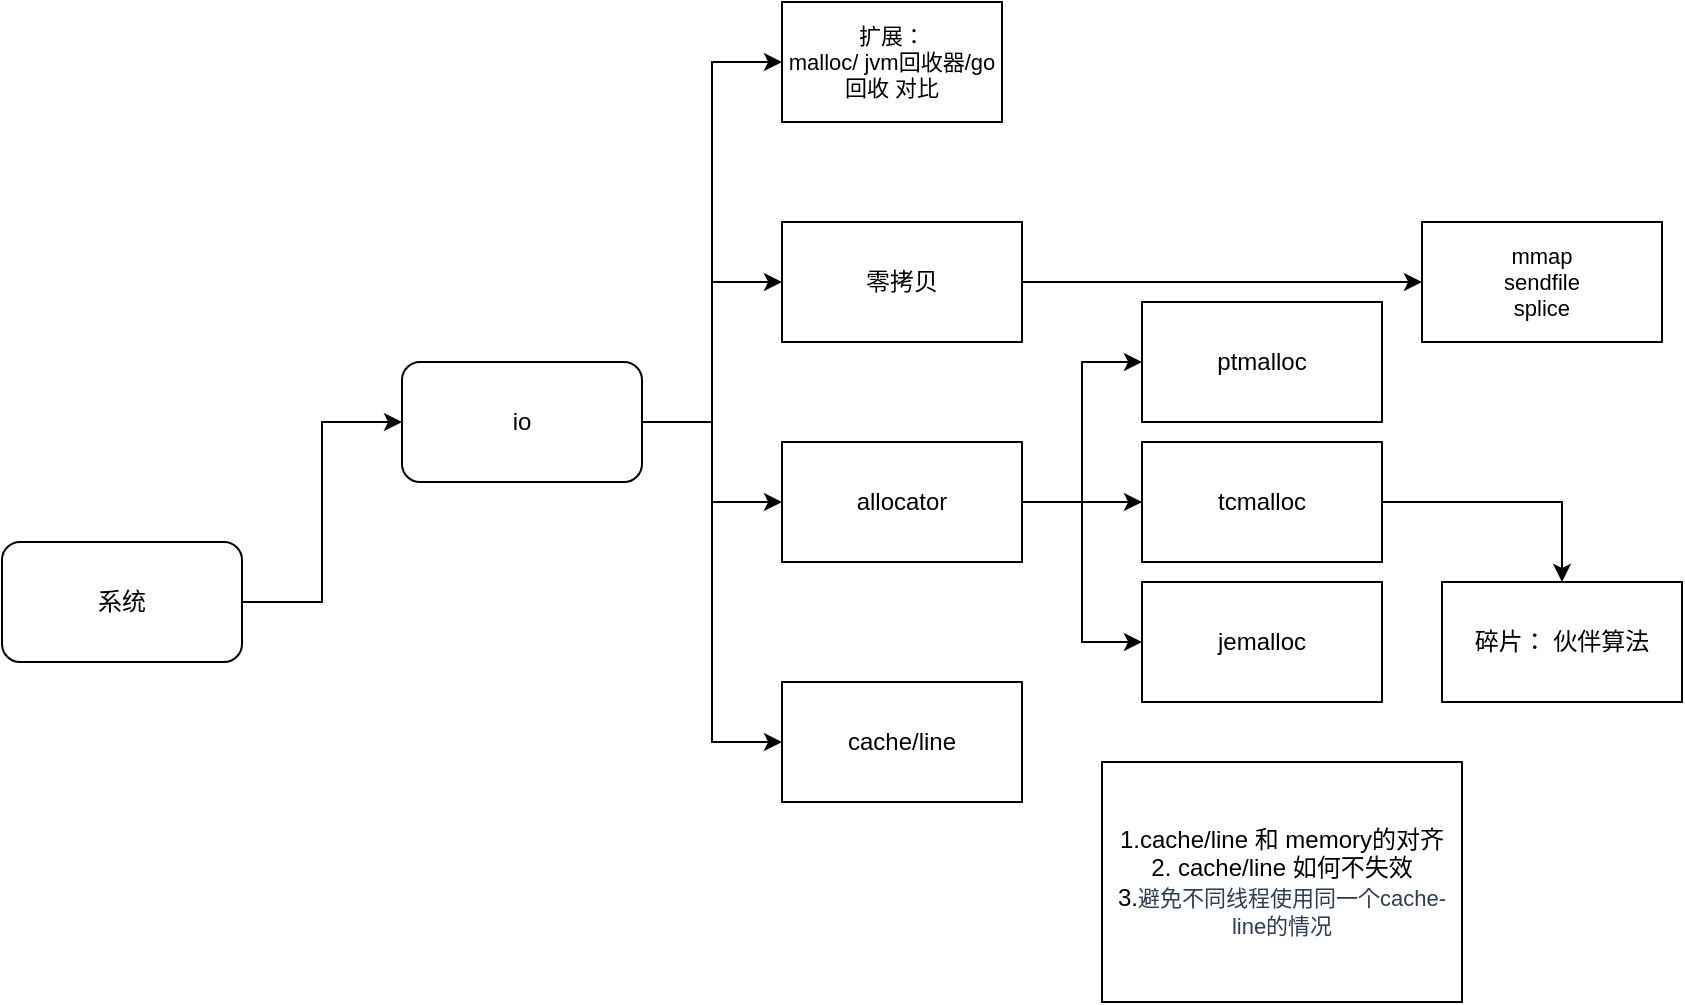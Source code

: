 <mxfile version="16.1.0" type="github">
  <diagram id="yT5N_S1o1JbwimnxulGR" name="Page-1">
    <mxGraphModel dx="946" dy="2280" grid="1" gridSize="10" guides="1" tooltips="1" connect="1" arrows="1" fold="1" page="1" pageScale="1" pageWidth="827" pageHeight="1169" math="0" shadow="0">
      <root>
        <mxCell id="0" />
        <mxCell id="1" parent="0" />
        <mxCell id="Hne6j6rcHSVLyggBtj8g-4" style="edgeStyle=orthogonalEdgeStyle;rounded=0;orthogonalLoop=1;jettySize=auto;html=1;exitX=1;exitY=0.5;exitDx=0;exitDy=0;entryX=0;entryY=0.5;entryDx=0;entryDy=0;" parent="1" source="Hne6j6rcHSVLyggBtj8g-1" target="Hne6j6rcHSVLyggBtj8g-2" edge="1">
          <mxGeometry relative="1" as="geometry" />
        </mxCell>
        <mxCell id="Hne6j6rcHSVLyggBtj8g-1" value="系统" style="rounded=1;whiteSpace=wrap;html=1;" parent="1" vertex="1">
          <mxGeometry x="170" y="290" width="120" height="60" as="geometry" />
        </mxCell>
        <mxCell id="Hne6j6rcHSVLyggBtj8g-5" style="edgeStyle=orthogonalEdgeStyle;rounded=0;orthogonalLoop=1;jettySize=auto;html=1;exitX=1;exitY=0.5;exitDx=0;exitDy=0;entryX=0;entryY=0.5;entryDx=0;entryDy=0;" parent="1" source="Hne6j6rcHSVLyggBtj8g-2" target="Hne6j6rcHSVLyggBtj8g-3" edge="1">
          <mxGeometry relative="1" as="geometry" />
        </mxCell>
        <mxCell id="Hne6j6rcHSVLyggBtj8g-7" style="edgeStyle=orthogonalEdgeStyle;rounded=0;orthogonalLoop=1;jettySize=auto;html=1;exitX=1;exitY=0.5;exitDx=0;exitDy=0;" parent="1" source="Hne6j6rcHSVLyggBtj8g-2" target="Hne6j6rcHSVLyggBtj8g-6" edge="1">
          <mxGeometry relative="1" as="geometry" />
        </mxCell>
        <mxCell id="Hne6j6rcHSVLyggBtj8g-9" style="edgeStyle=orthogonalEdgeStyle;rounded=0;orthogonalLoop=1;jettySize=auto;html=1;exitX=1;exitY=0.5;exitDx=0;exitDy=0;entryX=0;entryY=0.5;entryDx=0;entryDy=0;" parent="1" source="Hne6j6rcHSVLyggBtj8g-2" target="Hne6j6rcHSVLyggBtj8g-8" edge="1">
          <mxGeometry relative="1" as="geometry" />
        </mxCell>
        <mxCell id="Hne6j6rcHSVLyggBtj8g-19" style="edgeStyle=orthogonalEdgeStyle;rounded=0;orthogonalLoop=1;jettySize=auto;html=1;exitX=1;exitY=0.5;exitDx=0;exitDy=0;entryX=0;entryY=0.5;entryDx=0;entryDy=0;fontSize=11;" parent="1" source="Hne6j6rcHSVLyggBtj8g-2" target="Hne6j6rcHSVLyggBtj8g-18" edge="1">
          <mxGeometry relative="1" as="geometry" />
        </mxCell>
        <mxCell id="Hne6j6rcHSVLyggBtj8g-2" value="io" style="rounded=1;whiteSpace=wrap;html=1;" parent="1" vertex="1">
          <mxGeometry x="370" y="200" width="120" height="60" as="geometry" />
        </mxCell>
        <mxCell id="Hne6j6rcHSVLyggBtj8g-21" style="edgeStyle=orthogonalEdgeStyle;rounded=0;orthogonalLoop=1;jettySize=auto;html=1;exitX=1;exitY=0.5;exitDx=0;exitDy=0;fontSize=11;" parent="1" source="Hne6j6rcHSVLyggBtj8g-3" target="Hne6j6rcHSVLyggBtj8g-20" edge="1">
          <mxGeometry relative="1" as="geometry" />
        </mxCell>
        <mxCell id="Hne6j6rcHSVLyggBtj8g-3" value="零拷贝" style="rounded=0;whiteSpace=wrap;html=1;" parent="1" vertex="1">
          <mxGeometry x="560" y="130" width="120" height="60" as="geometry" />
        </mxCell>
        <mxCell id="Hne6j6rcHSVLyggBtj8g-14" style="edgeStyle=orthogonalEdgeStyle;rounded=0;orthogonalLoop=1;jettySize=auto;html=1;exitX=1;exitY=0.5;exitDx=0;exitDy=0;" parent="1" source="Hne6j6rcHSVLyggBtj8g-6" target="Hne6j6rcHSVLyggBtj8g-11" edge="1">
          <mxGeometry relative="1" as="geometry" />
        </mxCell>
        <mxCell id="Hne6j6rcHSVLyggBtj8g-15" style="edgeStyle=orthogonalEdgeStyle;rounded=0;orthogonalLoop=1;jettySize=auto;html=1;exitX=1;exitY=0.5;exitDx=0;exitDy=0;entryX=0;entryY=0.5;entryDx=0;entryDy=0;" parent="1" source="Hne6j6rcHSVLyggBtj8g-6" target="Hne6j6rcHSVLyggBtj8g-12" edge="1">
          <mxGeometry relative="1" as="geometry" />
        </mxCell>
        <mxCell id="Hne6j6rcHSVLyggBtj8g-16" style="edgeStyle=orthogonalEdgeStyle;rounded=0;orthogonalLoop=1;jettySize=auto;html=1;exitX=1;exitY=0.5;exitDx=0;exitDy=0;entryX=0;entryY=0.5;entryDx=0;entryDy=0;" parent="1" source="Hne6j6rcHSVLyggBtj8g-6" target="Hne6j6rcHSVLyggBtj8g-10" edge="1">
          <mxGeometry relative="1" as="geometry" />
        </mxCell>
        <mxCell id="7VQMHv0vSkwBT4X9dtzP-2" style="edgeStyle=orthogonalEdgeStyle;rounded=0;orthogonalLoop=1;jettySize=auto;html=1;exitX=1;exitY=0.5;exitDx=0;exitDy=0;" edge="1" parent="1" source="Hne6j6rcHSVLyggBtj8g-6" target="7VQMHv0vSkwBT4X9dtzP-1">
          <mxGeometry relative="1" as="geometry" />
        </mxCell>
        <mxCell id="Hne6j6rcHSVLyggBtj8g-6" value="allocator" style="rounded=0;whiteSpace=wrap;html=1;" parent="1" vertex="1">
          <mxGeometry x="560" y="240" width="120" height="60" as="geometry" />
        </mxCell>
        <mxCell id="Hne6j6rcHSVLyggBtj8g-8" value="cache/line" style="rounded=0;whiteSpace=wrap;html=1;" parent="1" vertex="1">
          <mxGeometry x="560" y="360" width="120" height="60" as="geometry" />
        </mxCell>
        <mxCell id="Hne6j6rcHSVLyggBtj8g-10" value="ptmalloc" style="rounded=0;whiteSpace=wrap;html=1;" parent="1" vertex="1">
          <mxGeometry x="740" y="170" width="120" height="60" as="geometry" />
        </mxCell>
        <mxCell id="Hne6j6rcHSVLyggBtj8g-11" value="tcmalloc" style="rounded=0;whiteSpace=wrap;html=1;" parent="1" vertex="1">
          <mxGeometry x="740" y="240" width="120" height="60" as="geometry" />
        </mxCell>
        <mxCell id="Hne6j6rcHSVLyggBtj8g-12" value="jemalloc" style="rounded=0;whiteSpace=wrap;html=1;" parent="1" vertex="1">
          <mxGeometry x="740" y="310" width="120" height="60" as="geometry" />
        </mxCell>
        <mxCell id="Hne6j6rcHSVLyggBtj8g-17" value="1.cache/line 和 memory的对齐&lt;br&gt;2. cache/line 如何不失效&lt;br&gt;3.&lt;span style=&quot;color: rgb(44 , 62 , 80) ; font-family: &amp;#34;pingfang sc&amp;#34; , &amp;#34;lantinghei sc&amp;#34; , &amp;#34;microsoft yahei&amp;#34; , &amp;#34;hiragino sans gb&amp;#34; , &amp;#34;microsoft sans serif&amp;#34; , &amp;#34;wenquanyi micro hei&amp;#34; , sans-serif ; background-color: rgb(255 , 255 , 255)&quot;&gt;&lt;font style=&quot;font-size: 11px&quot;&gt;避免不同线程使用同一个cache-line的情况&lt;/font&gt;&lt;/span&gt;" style="rounded=0;whiteSpace=wrap;html=1;" parent="1" vertex="1">
          <mxGeometry x="720" y="400" width="180" height="120" as="geometry" />
        </mxCell>
        <mxCell id="Hne6j6rcHSVLyggBtj8g-18" value="扩展：&lt;br&gt;malloc/ jvm回收器/go回收 对比" style="rounded=0;whiteSpace=wrap;html=1;fontSize=11;" parent="1" vertex="1">
          <mxGeometry x="560" y="20" width="110" height="60" as="geometry" />
        </mxCell>
        <mxCell id="Hne6j6rcHSVLyggBtj8g-20" value="mmap&lt;br&gt;sendfile&lt;br&gt;splice" style="rounded=0;whiteSpace=wrap;html=1;fontSize=11;" parent="1" vertex="1">
          <mxGeometry x="880" y="130" width="120" height="60" as="geometry" />
        </mxCell>
        <mxCell id="7VQMHv0vSkwBT4X9dtzP-1" value="碎片： 伙伴算法" style="rounded=0;whiteSpace=wrap;html=1;" vertex="1" parent="1">
          <mxGeometry x="890" y="310" width="120" height="60" as="geometry" />
        </mxCell>
      </root>
    </mxGraphModel>
  </diagram>
</mxfile>
